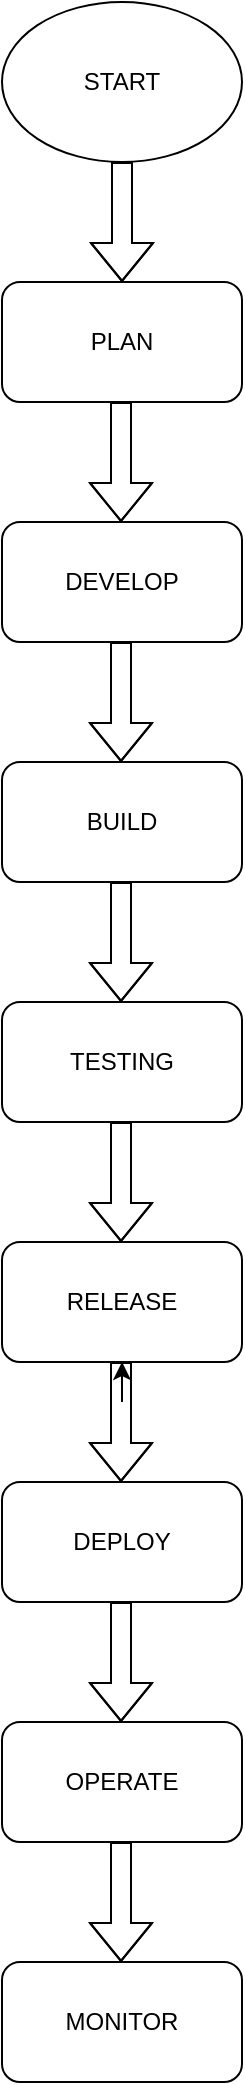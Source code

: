 <mxfile version="28.0.7">
  <diagram name="Page-1" id="CGq95VE2gxc6fHMKPZJi">
    <mxGraphModel dx="1737" dy="1097" grid="1" gridSize="10" guides="1" tooltips="1" connect="1" arrows="1" fold="1" page="1" pageScale="1" pageWidth="850" pageHeight="1100" math="0" shadow="0">
      <root>
        <mxCell id="0" />
        <mxCell id="1" parent="0" />
        <mxCell id="waRkpYrcsfL-wph7jPA6-1" value="START" style="ellipse;whiteSpace=wrap;html=1;" vertex="1" parent="1">
          <mxGeometry x="400" y="30" width="120" height="80" as="geometry" />
        </mxCell>
        <mxCell id="waRkpYrcsfL-wph7jPA6-4" value="TESTING" style="rounded=1;whiteSpace=wrap;html=1;" vertex="1" parent="1">
          <mxGeometry x="400" y="530" width="120" height="60" as="geometry" />
        </mxCell>
        <mxCell id="waRkpYrcsfL-wph7jPA6-5" value="BUILD" style="rounded=1;whiteSpace=wrap;html=1;" vertex="1" parent="1">
          <mxGeometry x="400" y="410" width="120" height="60" as="geometry" />
        </mxCell>
        <mxCell id="waRkpYrcsfL-wph7jPA6-6" value="PLAN" style="rounded=1;whiteSpace=wrap;html=1;" vertex="1" parent="1">
          <mxGeometry x="400" y="170" width="120" height="60" as="geometry" />
        </mxCell>
        <mxCell id="waRkpYrcsfL-wph7jPA6-23" style="edgeStyle=orthogonalEdgeStyle;rounded=0;orthogonalLoop=1;jettySize=auto;html=1;" edge="1" parent="1" source="waRkpYrcsfL-wph7jPA6-7">
          <mxGeometry relative="1" as="geometry">
            <mxPoint x="460" y="710" as="targetPoint" />
          </mxGeometry>
        </mxCell>
        <mxCell id="waRkpYrcsfL-wph7jPA6-7" value="RELEASE" style="rounded=1;whiteSpace=wrap;html=1;" vertex="1" parent="1">
          <mxGeometry x="400" y="650" width="120" height="60" as="geometry" />
        </mxCell>
        <mxCell id="waRkpYrcsfL-wph7jPA6-8" value="DEPLOY" style="rounded=1;whiteSpace=wrap;html=1;" vertex="1" parent="1">
          <mxGeometry x="400" y="770" width="120" height="60" as="geometry" />
        </mxCell>
        <mxCell id="waRkpYrcsfL-wph7jPA6-9" value="OPERATE" style="rounded=1;whiteSpace=wrap;html=1;" vertex="1" parent="1">
          <mxGeometry x="400" y="890" width="120" height="60" as="geometry" />
        </mxCell>
        <mxCell id="waRkpYrcsfL-wph7jPA6-10" value="MONITOR" style="rounded=1;whiteSpace=wrap;html=1;" vertex="1" parent="1">
          <mxGeometry x="400" y="1010" width="120" height="60" as="geometry" />
        </mxCell>
        <mxCell id="waRkpYrcsfL-wph7jPA6-17" value="" style="shape=flexArrow;endArrow=classic;html=1;rounded=0;exitX=0.5;exitY=1;exitDx=0;exitDy=0;entryX=0.5;entryY=0;entryDx=0;entryDy=0;" edge="1" parent="1" source="waRkpYrcsfL-wph7jPA6-1" target="waRkpYrcsfL-wph7jPA6-6">
          <mxGeometry width="50" height="50" relative="1" as="geometry">
            <mxPoint x="435" y="160" as="sourcePoint" />
            <mxPoint x="485" y="110" as="targetPoint" />
            <Array as="points">
              <mxPoint x="460" y="140" />
            </Array>
          </mxGeometry>
        </mxCell>
        <mxCell id="waRkpYrcsfL-wph7jPA6-18" value="" style="shape=flexArrow;endArrow=classic;html=1;rounded=0;exitX=0.5;exitY=1;exitDx=0;exitDy=0;entryX=0.5;entryY=0;entryDx=0;entryDy=0;" edge="1" parent="1">
          <mxGeometry width="50" height="50" relative="1" as="geometry">
            <mxPoint x="459.5" y="230" as="sourcePoint" />
            <mxPoint x="459.5" y="290" as="targetPoint" />
            <Array as="points">
              <mxPoint x="459.5" y="260" />
            </Array>
          </mxGeometry>
        </mxCell>
        <mxCell id="waRkpYrcsfL-wph7jPA6-19" value="" style="shape=flexArrow;endArrow=classic;html=1;rounded=0;exitX=0.5;exitY=1;exitDx=0;exitDy=0;entryX=0.5;entryY=0;entryDx=0;entryDy=0;" edge="1" parent="1">
          <mxGeometry width="50" height="50" relative="1" as="geometry">
            <mxPoint x="459.5" y="350" as="sourcePoint" />
            <mxPoint x="459.5" y="410" as="targetPoint" />
            <Array as="points">
              <mxPoint x="459.5" y="380" />
            </Array>
          </mxGeometry>
        </mxCell>
        <mxCell id="waRkpYrcsfL-wph7jPA6-20" value="" style="shape=flexArrow;endArrow=classic;html=1;rounded=0;exitX=0.5;exitY=1;exitDx=0;exitDy=0;entryX=0.5;entryY=0;entryDx=0;entryDy=0;" edge="1" parent="1">
          <mxGeometry width="50" height="50" relative="1" as="geometry">
            <mxPoint x="459.5" y="470" as="sourcePoint" />
            <mxPoint x="459.5" y="530" as="targetPoint" />
            <Array as="points">
              <mxPoint x="459.5" y="500" />
            </Array>
          </mxGeometry>
        </mxCell>
        <mxCell id="waRkpYrcsfL-wph7jPA6-21" value="" style="shape=flexArrow;endArrow=classic;html=1;rounded=0;exitX=0.5;exitY=1;exitDx=0;exitDy=0;entryX=0.5;entryY=0;entryDx=0;entryDy=0;" edge="1" parent="1">
          <mxGeometry width="50" height="50" relative="1" as="geometry">
            <mxPoint x="459.5" y="590" as="sourcePoint" />
            <mxPoint x="459.5" y="650" as="targetPoint" />
            <Array as="points">
              <mxPoint x="459.5" y="620" />
            </Array>
          </mxGeometry>
        </mxCell>
        <mxCell id="waRkpYrcsfL-wph7jPA6-22" value="" style="shape=flexArrow;endArrow=classic;html=1;rounded=0;exitX=0.5;exitY=1;exitDx=0;exitDy=0;entryX=0.5;entryY=0;entryDx=0;entryDy=0;" edge="1" parent="1">
          <mxGeometry width="50" height="50" relative="1" as="geometry">
            <mxPoint x="459.5" y="710" as="sourcePoint" />
            <mxPoint x="459.5" y="770" as="targetPoint" />
            <Array as="points">
              <mxPoint x="459.5" y="740" />
            </Array>
          </mxGeometry>
        </mxCell>
        <mxCell id="waRkpYrcsfL-wph7jPA6-24" value="" style="shape=flexArrow;endArrow=classic;html=1;rounded=0;exitX=0.5;exitY=1;exitDx=0;exitDy=0;entryX=0.5;entryY=0;entryDx=0;entryDy=0;" edge="1" parent="1">
          <mxGeometry width="50" height="50" relative="1" as="geometry">
            <mxPoint x="459.5" y="830" as="sourcePoint" />
            <mxPoint x="459.5" y="890" as="targetPoint" />
            <Array as="points">
              <mxPoint x="459.5" y="860" />
            </Array>
          </mxGeometry>
        </mxCell>
        <mxCell id="waRkpYrcsfL-wph7jPA6-25" value="" style="shape=flexArrow;endArrow=classic;html=1;rounded=0;exitX=0.5;exitY=1;exitDx=0;exitDy=0;entryX=0.5;entryY=0;entryDx=0;entryDy=0;" edge="1" parent="1">
          <mxGeometry width="50" height="50" relative="1" as="geometry">
            <mxPoint x="459.5" y="950" as="sourcePoint" />
            <mxPoint x="459.5" y="1010" as="targetPoint" />
            <Array as="points">
              <mxPoint x="459.5" y="980" />
            </Array>
          </mxGeometry>
        </mxCell>
        <mxCell id="waRkpYrcsfL-wph7jPA6-26" value="DEVELOP" style="rounded=1;whiteSpace=wrap;html=1;" vertex="1" parent="1">
          <mxGeometry x="400" y="290" width="120" height="60" as="geometry" />
        </mxCell>
      </root>
    </mxGraphModel>
  </diagram>
</mxfile>
